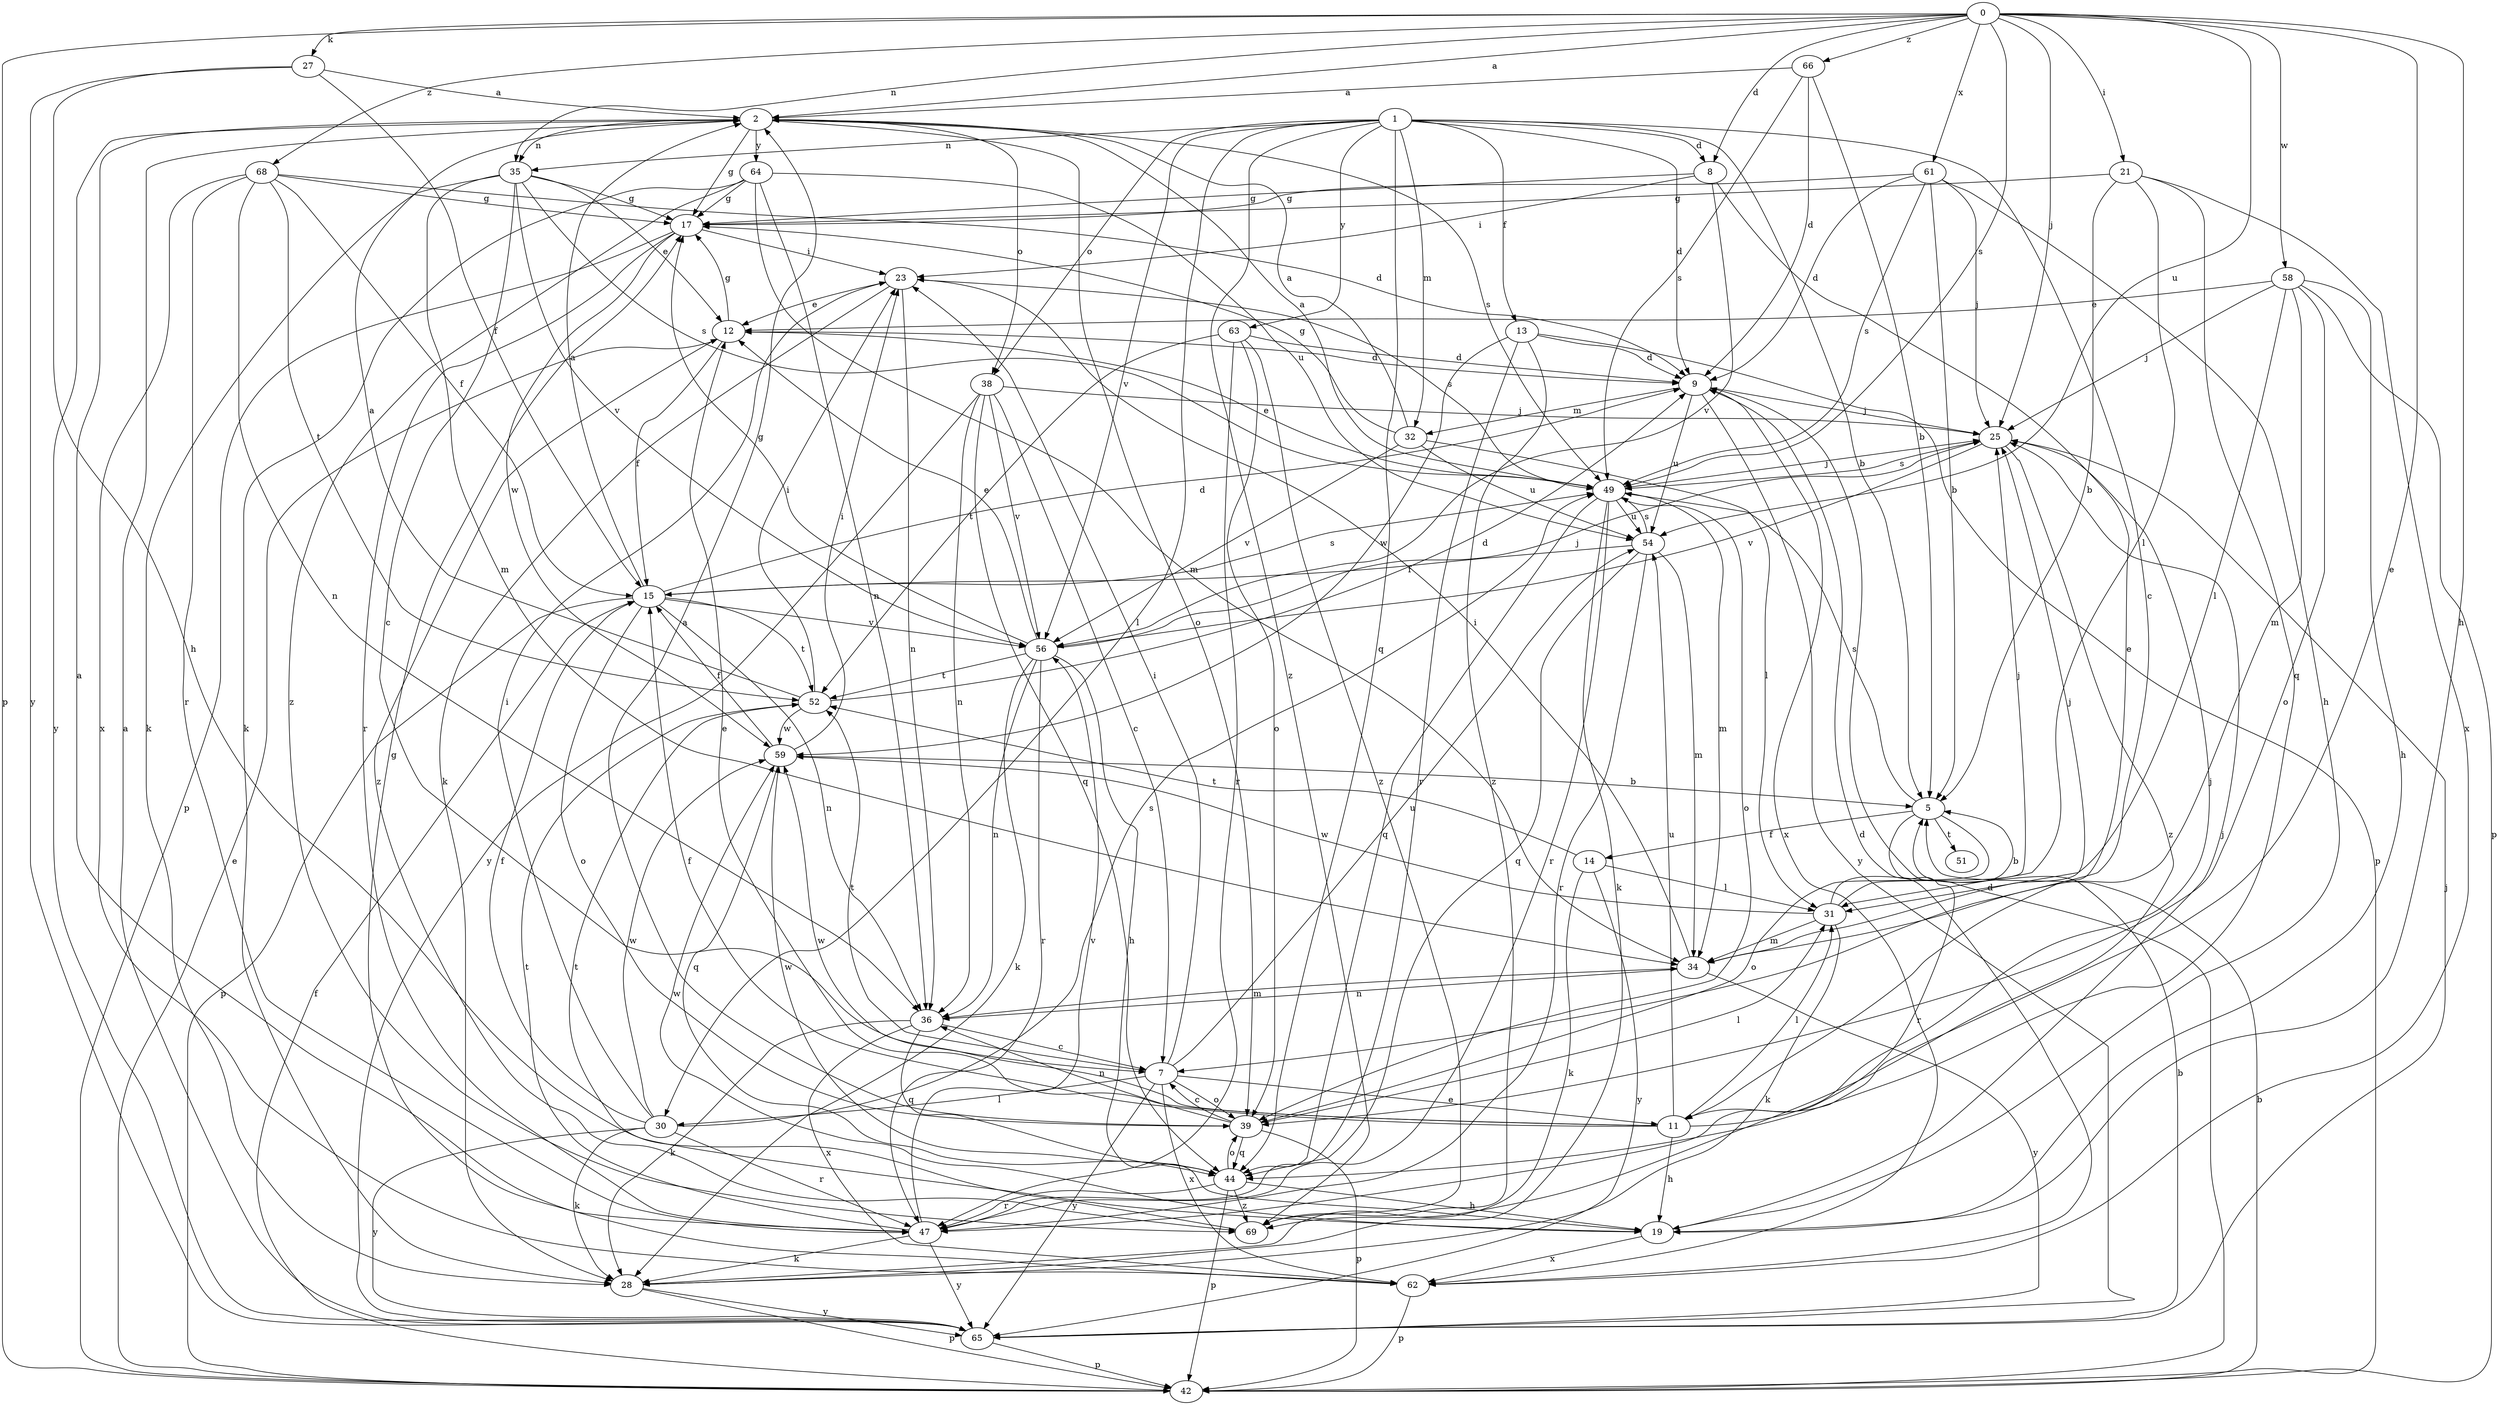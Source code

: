 strict digraph  {
0;
1;
2;
5;
7;
8;
9;
11;
12;
13;
14;
15;
17;
19;
21;
23;
25;
27;
28;
30;
31;
32;
34;
35;
36;
38;
39;
42;
44;
47;
49;
51;
52;
54;
56;
58;
59;
61;
62;
63;
64;
65;
66;
68;
69;
0 -> 2  [label=a];
0 -> 8  [label=d];
0 -> 11  [label=e];
0 -> 19  [label=h];
0 -> 21  [label=i];
0 -> 25  [label=j];
0 -> 27  [label=k];
0 -> 35  [label=n];
0 -> 42  [label=p];
0 -> 49  [label=s];
0 -> 54  [label=u];
0 -> 58  [label=w];
0 -> 61  [label=x];
0 -> 66  [label=z];
0 -> 68  [label=z];
1 -> 5  [label=b];
1 -> 7  [label=c];
1 -> 8  [label=d];
1 -> 9  [label=d];
1 -> 13  [label=f];
1 -> 30  [label=l];
1 -> 32  [label=m];
1 -> 35  [label=n];
1 -> 38  [label=o];
1 -> 44  [label=q];
1 -> 56  [label=v];
1 -> 63  [label=y];
1 -> 69  [label=z];
2 -> 17  [label=g];
2 -> 35  [label=n];
2 -> 38  [label=o];
2 -> 39  [label=o];
2 -> 49  [label=s];
2 -> 64  [label=y];
2 -> 65  [label=y];
5 -> 14  [label=f];
5 -> 39  [label=o];
5 -> 47  [label=r];
5 -> 49  [label=s];
5 -> 51  [label=t];
7 -> 11  [label=e];
7 -> 23  [label=i];
7 -> 30  [label=l];
7 -> 39  [label=o];
7 -> 52  [label=t];
7 -> 54  [label=u];
7 -> 62  [label=x];
7 -> 65  [label=y];
8 -> 11  [label=e];
8 -> 17  [label=g];
8 -> 23  [label=i];
8 -> 56  [label=v];
9 -> 25  [label=j];
9 -> 32  [label=m];
9 -> 54  [label=u];
9 -> 62  [label=x];
9 -> 65  [label=y];
11 -> 12  [label=e];
11 -> 15  [label=f];
11 -> 19  [label=h];
11 -> 25  [label=j];
11 -> 31  [label=l];
11 -> 54  [label=u];
11 -> 59  [label=w];
12 -> 9  [label=d];
12 -> 15  [label=f];
12 -> 17  [label=g];
12 -> 69  [label=z];
13 -> 9  [label=d];
13 -> 42  [label=p];
13 -> 47  [label=r];
13 -> 59  [label=w];
13 -> 69  [label=z];
14 -> 28  [label=k];
14 -> 31  [label=l];
14 -> 52  [label=t];
14 -> 65  [label=y];
15 -> 2  [label=a];
15 -> 9  [label=d];
15 -> 36  [label=n];
15 -> 39  [label=o];
15 -> 42  [label=p];
15 -> 49  [label=s];
15 -> 52  [label=t];
15 -> 56  [label=v];
17 -> 23  [label=i];
17 -> 42  [label=p];
17 -> 47  [label=r];
17 -> 59  [label=w];
19 -> 25  [label=j];
19 -> 59  [label=w];
19 -> 62  [label=x];
21 -> 5  [label=b];
21 -> 17  [label=g];
21 -> 31  [label=l];
21 -> 44  [label=q];
21 -> 62  [label=x];
23 -> 12  [label=e];
23 -> 28  [label=k];
23 -> 36  [label=n];
23 -> 49  [label=s];
25 -> 49  [label=s];
25 -> 56  [label=v];
25 -> 69  [label=z];
27 -> 2  [label=a];
27 -> 15  [label=f];
27 -> 19  [label=h];
27 -> 65  [label=y];
28 -> 42  [label=p];
28 -> 65  [label=y];
30 -> 15  [label=f];
30 -> 23  [label=i];
30 -> 28  [label=k];
30 -> 47  [label=r];
30 -> 49  [label=s];
30 -> 59  [label=w];
30 -> 65  [label=y];
31 -> 5  [label=b];
31 -> 25  [label=j];
31 -> 28  [label=k];
31 -> 34  [label=m];
31 -> 59  [label=w];
32 -> 2  [label=a];
32 -> 17  [label=g];
32 -> 31  [label=l];
32 -> 54  [label=u];
32 -> 56  [label=v];
34 -> 23  [label=i];
34 -> 25  [label=j];
34 -> 36  [label=n];
34 -> 65  [label=y];
35 -> 7  [label=c];
35 -> 12  [label=e];
35 -> 17  [label=g];
35 -> 28  [label=k];
35 -> 34  [label=m];
35 -> 49  [label=s];
35 -> 56  [label=v];
36 -> 7  [label=c];
36 -> 28  [label=k];
36 -> 34  [label=m];
36 -> 44  [label=q];
36 -> 62  [label=x];
38 -> 7  [label=c];
38 -> 25  [label=j];
38 -> 36  [label=n];
38 -> 44  [label=q];
38 -> 56  [label=v];
38 -> 65  [label=y];
39 -> 2  [label=a];
39 -> 7  [label=c];
39 -> 31  [label=l];
39 -> 36  [label=n];
39 -> 42  [label=p];
39 -> 44  [label=q];
42 -> 5  [label=b];
42 -> 9  [label=d];
42 -> 12  [label=e];
42 -> 15  [label=f];
44 -> 19  [label=h];
44 -> 39  [label=o];
44 -> 42  [label=p];
44 -> 47  [label=r];
44 -> 59  [label=w];
44 -> 69  [label=z];
47 -> 2  [label=a];
47 -> 28  [label=k];
47 -> 52  [label=t];
47 -> 56  [label=v];
47 -> 65  [label=y];
49 -> 2  [label=a];
49 -> 12  [label=e];
49 -> 25  [label=j];
49 -> 28  [label=k];
49 -> 34  [label=m];
49 -> 39  [label=o];
49 -> 44  [label=q];
49 -> 47  [label=r];
49 -> 54  [label=u];
52 -> 2  [label=a];
52 -> 9  [label=d];
52 -> 23  [label=i];
52 -> 59  [label=w];
54 -> 15  [label=f];
54 -> 34  [label=m];
54 -> 44  [label=q];
54 -> 47  [label=r];
54 -> 49  [label=s];
56 -> 12  [label=e];
56 -> 17  [label=g];
56 -> 19  [label=h];
56 -> 25  [label=j];
56 -> 28  [label=k];
56 -> 36  [label=n];
56 -> 47  [label=r];
56 -> 52  [label=t];
58 -> 12  [label=e];
58 -> 19  [label=h];
58 -> 25  [label=j];
58 -> 31  [label=l];
58 -> 34  [label=m];
58 -> 39  [label=o];
58 -> 42  [label=p];
59 -> 5  [label=b];
59 -> 15  [label=f];
59 -> 23  [label=i];
59 -> 44  [label=q];
61 -> 5  [label=b];
61 -> 9  [label=d];
61 -> 17  [label=g];
61 -> 19  [label=h];
61 -> 25  [label=j];
61 -> 49  [label=s];
62 -> 9  [label=d];
62 -> 17  [label=g];
62 -> 42  [label=p];
63 -> 9  [label=d];
63 -> 39  [label=o];
63 -> 47  [label=r];
63 -> 52  [label=t];
63 -> 69  [label=z];
64 -> 17  [label=g];
64 -> 28  [label=k];
64 -> 34  [label=m];
64 -> 36  [label=n];
64 -> 54  [label=u];
64 -> 69  [label=z];
65 -> 2  [label=a];
65 -> 5  [label=b];
65 -> 25  [label=j];
65 -> 42  [label=p];
66 -> 2  [label=a];
66 -> 5  [label=b];
66 -> 9  [label=d];
66 -> 49  [label=s];
68 -> 9  [label=d];
68 -> 15  [label=f];
68 -> 17  [label=g];
68 -> 36  [label=n];
68 -> 47  [label=r];
68 -> 52  [label=t];
68 -> 62  [label=x];
69 -> 52  [label=t];
}
